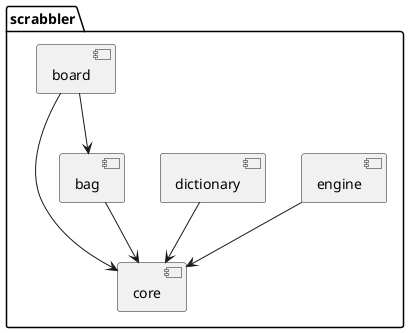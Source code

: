 @startuml

package "scrabbler" {
[engine] --> [core]
[dictionary] --> [core]
[core]
[board] --> [bag]
[board] --> [core]
[bag] --> [core]
}
@enduml
